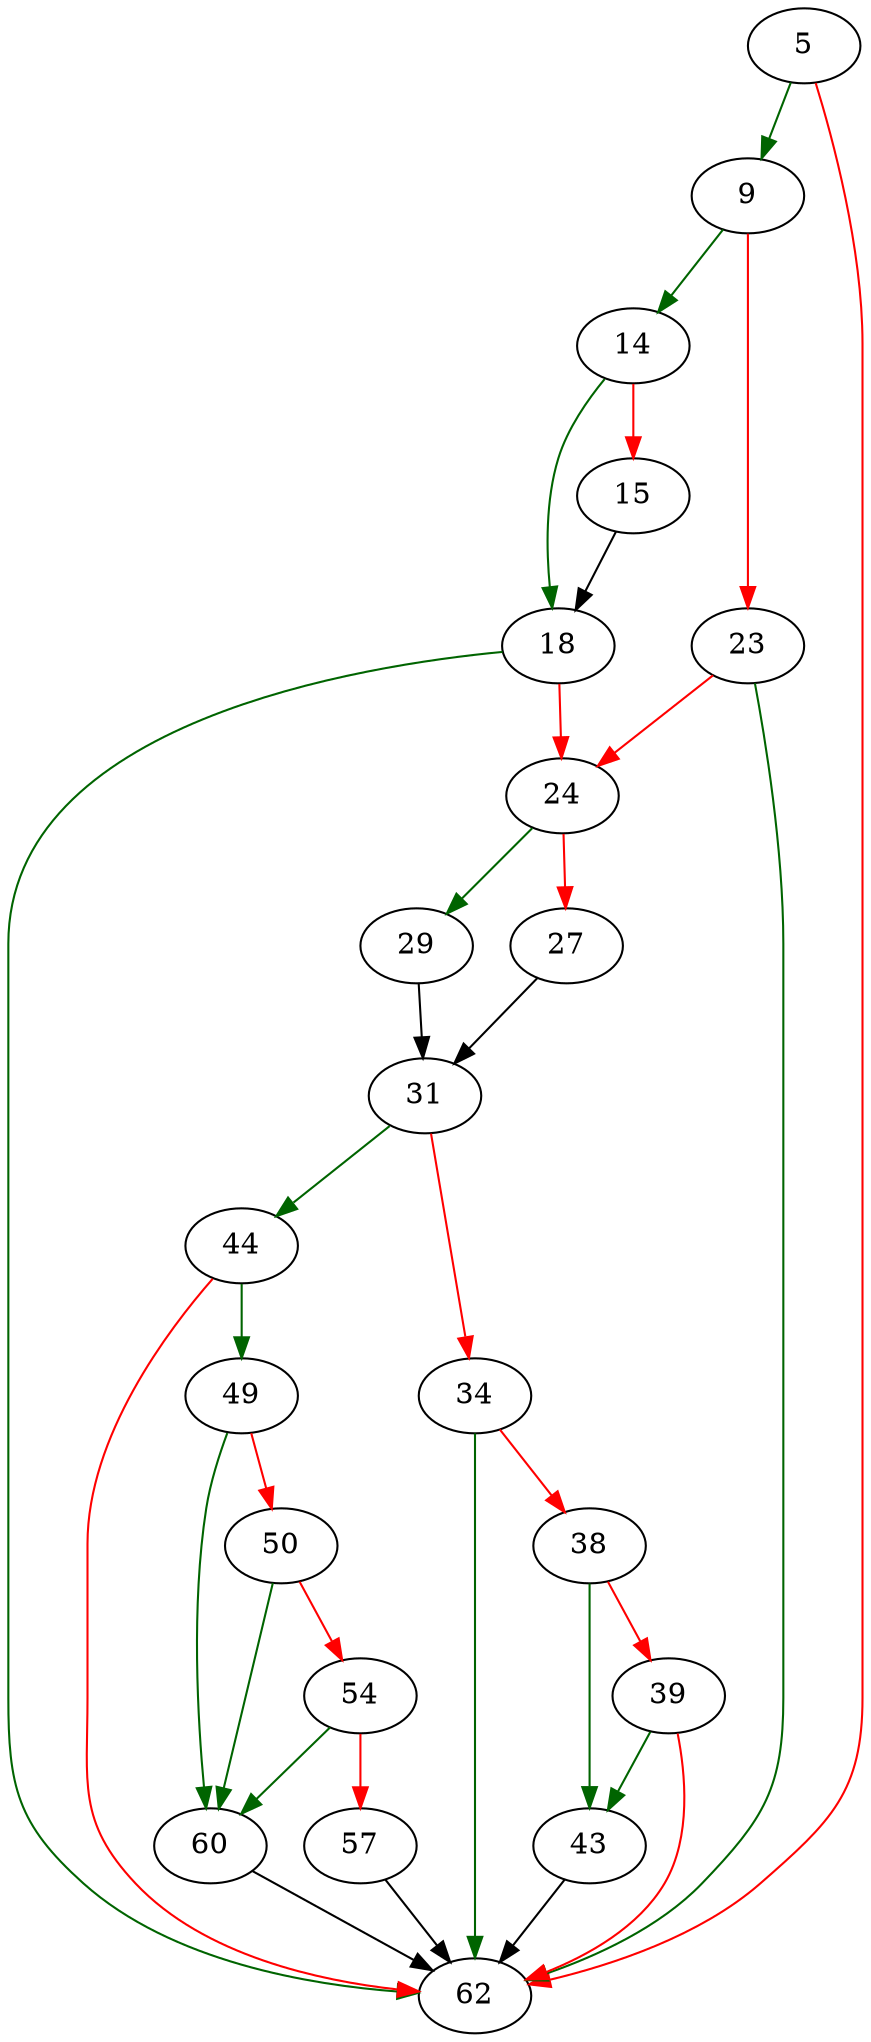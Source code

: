 strict digraph "set_acls" {
	// Node definitions.
	5 [entry=true];
	9;
	62;
	14;
	23;
	18;
	15;
	24;
	29;
	27;
	31;
	44;
	34;
	38;
	43;
	39;
	49;
	60;
	50;
	54;
	57;

	// Edge definitions.
	5 -> 9 [
		color=darkgreen
		cond=true
	];
	5 -> 62 [
		color=red
		cond=false
	];
	9 -> 14 [
		color=darkgreen
		cond=true
	];
	9 -> 23 [
		color=red
		cond=false
	];
	14 -> 18 [
		color=darkgreen
		cond=true
	];
	14 -> 15 [
		color=red
		cond=false
	];
	23 -> 62 [
		color=darkgreen
		cond=true
	];
	23 -> 24 [
		color=red
		cond=false
	];
	18 -> 62 [
		color=darkgreen
		cond=true
	];
	18 -> 24 [
		color=red
		cond=false
	];
	15 -> 18;
	24 -> 29 [
		color=darkgreen
		cond=true
	];
	24 -> 27 [
		color=red
		cond=false
	];
	29 -> 31;
	27 -> 31;
	31 -> 44 [
		color=darkgreen
		cond=true
	];
	31 -> 34 [
		color=red
		cond=false
	];
	44 -> 62 [
		color=red
		cond=false
	];
	44 -> 49 [
		color=darkgreen
		cond=true
	];
	34 -> 62 [
		color=darkgreen
		cond=true
	];
	34 -> 38 [
		color=red
		cond=false
	];
	38 -> 43 [
		color=darkgreen
		cond=true
	];
	38 -> 39 [
		color=red
		cond=false
	];
	43 -> 62;
	39 -> 62 [
		color=red
		cond=false
	];
	39 -> 43 [
		color=darkgreen
		cond=true
	];
	49 -> 60 [
		color=darkgreen
		cond=true
	];
	49 -> 50 [
		color=red
		cond=false
	];
	60 -> 62;
	50 -> 60 [
		color=darkgreen
		cond=true
	];
	50 -> 54 [
		color=red
		cond=false
	];
	54 -> 60 [
		color=darkgreen
		cond=true
	];
	54 -> 57 [
		color=red
		cond=false
	];
	57 -> 62;
}